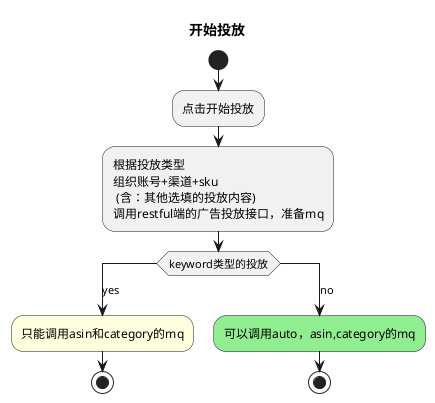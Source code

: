 @startuml
title 开始投放
start
:点击开始投放;
:根据投放类型 \n组织账号+渠道+sku\n (含：其他选填的投放内容)\n调用restful端的广告投放接口，准备mq;
switch(keyword类型的投放)
case(yes)
#lightYellow:只能调用asin和category的mq;
stop
case(no)
#lightGreen:可以调用auto，asin,category的mq;
stop




@enduml